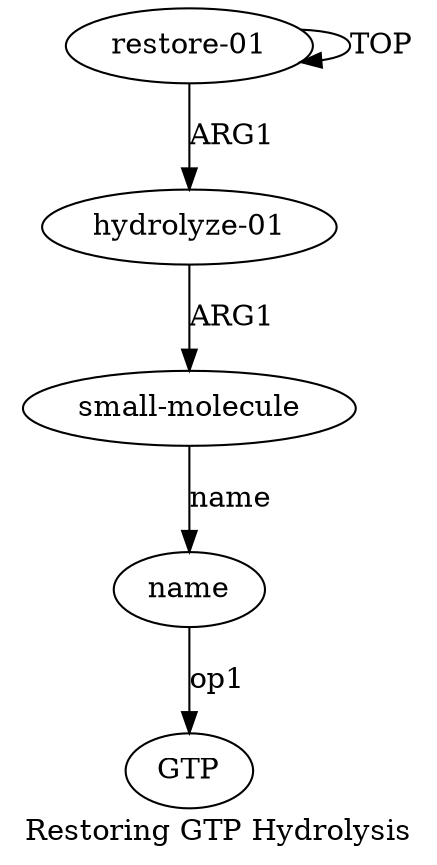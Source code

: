 digraph  {
	graph [label="Restoring GTP Hydrolysis"];
	node [label="\N"];
	a1	 [color=black,
		gold_ind=1,
		gold_label="hydrolyze-01",
		label="hydrolyze-01",
		test_ind=1,
		test_label="hydrolyze-01"];
	a2	 [color=black,
		gold_ind=2,
		gold_label="small-molecule",
		label="small-molecule",
		test_ind=2,
		test_label="small-molecule"];
	a1 -> a2 [key=0,
	color=black,
	gold_label=ARG1,
	label=ARG1,
	test_label=ARG1];
a0 [color=black,
	gold_ind=0,
	gold_label="restore-01",
	label="restore-01",
	test_ind=0,
	test_label="restore-01"];
a0 -> a1 [key=0,
color=black,
gold_label=ARG1,
label=ARG1,
test_label=ARG1];
a0 -> a0 [key=0,
color=black,
gold_label=TOP,
label=TOP,
test_label=TOP];
a3 [color=black,
gold_ind=3,
gold_label=name,
label=name,
test_ind=3,
test_label=name];
"a3 GTP" [color=black,
gold_ind=-1,
gold_label=GTP,
label=GTP,
test_ind=-1,
test_label=GTP];
a3 -> "a3 GTP" [key=0,
color=black,
gold_label=op1,
label=op1,
test_label=op1];
a2 -> a3 [key=0,
color=black,
gold_label=name,
label=name,
test_label=name];
}
